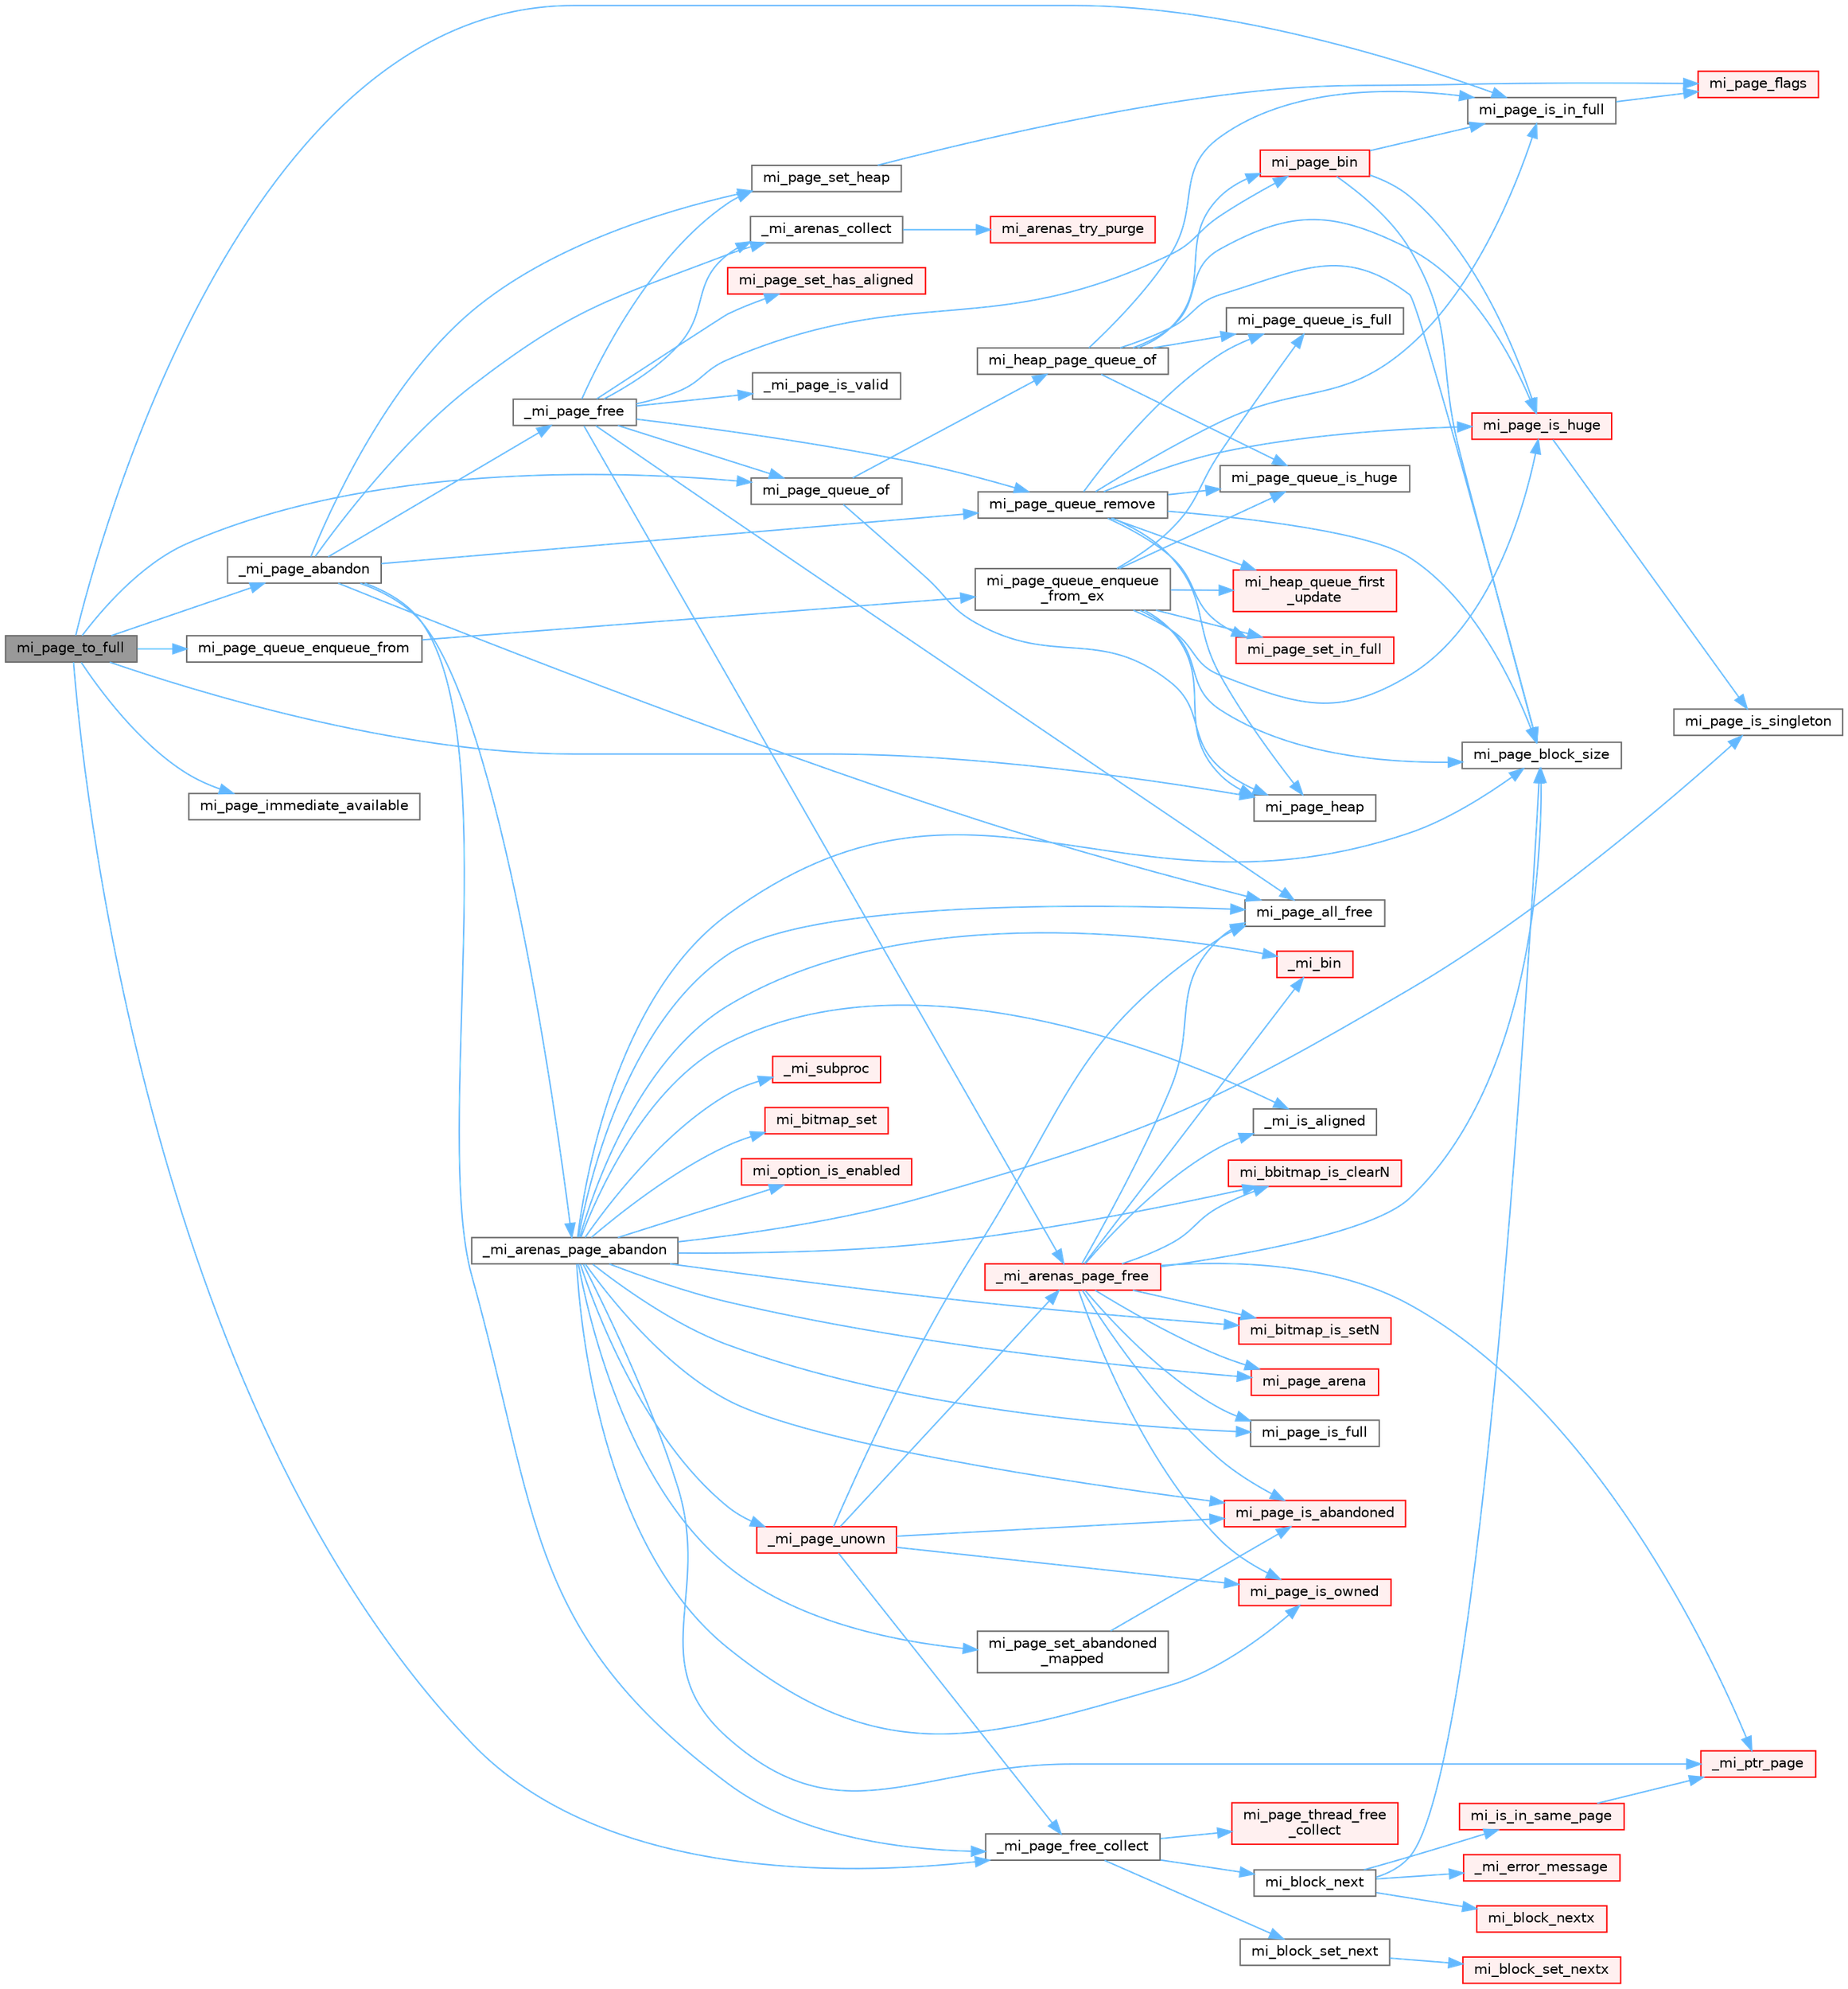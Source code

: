 digraph "mi_page_to_full"
{
 // LATEX_PDF_SIZE
  bgcolor="transparent";
  edge [fontname=Helvetica,fontsize=10,labelfontname=Helvetica,labelfontsize=10];
  node [fontname=Helvetica,fontsize=10,shape=box,height=0.2,width=0.4];
  rankdir="LR";
  Node1 [id="Node000001",label="mi_page_to_full",height=0.2,width=0.4,color="gray40", fillcolor="grey60", style="filled", fontcolor="black",tooltip=" "];
  Node1 -> Node2 [id="edge1_Node000001_Node000002",color="steelblue1",style="solid",tooltip=" "];
  Node2 [id="Node000002",label="_mi_page_abandon",height=0.2,width=0.4,color="grey40", fillcolor="white", style="filled",URL="$page_8c.html#a5659ebbee47f26d3a49e03e0c5f2da79",tooltip=" "];
  Node2 -> Node3 [id="edge2_Node000002_Node000003",color="steelblue1",style="solid",tooltip=" "];
  Node3 [id="Node000003",label="_mi_arenas_collect",height=0.2,width=0.4,color="grey40", fillcolor="white", style="filled",URL="$arena_8c.html#a6f7e5b0577ff900eb89e76701c43672f",tooltip=" "];
  Node3 -> Node4 [id="edge3_Node000003_Node000004",color="steelblue1",style="solid",tooltip=" "];
  Node4 [id="Node000004",label="mi_arenas_try_purge",height=0.2,width=0.4,color="red", fillcolor="#FFF0F0", style="filled",URL="$arena_8c.html#ac997f1c19808513c9d007b6d1877a349",tooltip=" "];
  Node2 -> Node131 [id="edge4_Node000002_Node000131",color="steelblue1",style="solid",tooltip=" "];
  Node131 [id="Node000131",label="_mi_arenas_page_abandon",height=0.2,width=0.4,color="grey40", fillcolor="white", style="filled",URL="$arena_8c.html#a94794f8316131a0e247752751f30a059",tooltip=" "];
  Node131 -> Node132 [id="edge5_Node000131_Node000132",color="steelblue1",style="solid",tooltip=" "];
  Node132 [id="Node000132",label="_mi_bin",height=0.2,width=0.4,color="red", fillcolor="#FFF0F0", style="filled",URL="$page-queue_8c.html#a0d92abe27db4a21968468b2fe73473d6",tooltip=" "];
  Node131 -> Node138 [id="edge6_Node000131_Node000138",color="steelblue1",style="solid",tooltip=" "];
  Node138 [id="Node000138",label="_mi_is_aligned",height=0.2,width=0.4,color="grey40", fillcolor="white", style="filled",URL="$_e_a_s_t_l_2packages_2mimalloc_2include_2mimalloc_2internal_8h.html#ad446ae4d82cbdbd78dfbe46fa2330555",tooltip=" "];
  Node131 -> Node139 [id="edge7_Node000131_Node000139",color="steelblue1",style="solid",tooltip=" "];
  Node139 [id="Node000139",label="_mi_page_unown",height=0.2,width=0.4,color="red", fillcolor="#FFF0F0", style="filled",URL="$_e_a_s_t_l_2packages_2mimalloc_2include_2mimalloc_2internal_8h.html#a1351f59781e73d02e91036f559314c8b",tooltip=" "];
  Node139 -> Node140 [id="edge8_Node000139_Node000140",color="steelblue1",style="solid",tooltip=" "];
  Node140 [id="Node000140",label="_mi_arenas_page_free",height=0.2,width=0.4,color="red", fillcolor="#FFF0F0", style="filled",URL="$arena_8c.html#a5c704481ee56f6588f680987f4359d45",tooltip=" "];
  Node140 -> Node132 [id="edge9_Node000140_Node000132",color="steelblue1",style="solid",tooltip=" "];
  Node140 -> Node138 [id="edge10_Node000140_Node000138",color="steelblue1",style="solid",tooltip=" "];
  Node140 -> Node209 [id="edge11_Node000140_Node000209",color="steelblue1",style="solid",tooltip=" "];
  Node209 [id="Node000209",label="_mi_ptr_page",height=0.2,width=0.4,color="red", fillcolor="#FFF0F0", style="filled",URL="$_e_a_s_t_l_2packages_2mimalloc_2include_2mimalloc_2internal_8h.html#acd84a462a2045538d19ecc56e6cc29f6",tooltip=" "];
  Node140 -> Node84 [id="edge12_Node000140_Node000084",color="steelblue1",style="solid",tooltip=" "];
  Node84 [id="Node000084",label="mi_bbitmap_is_clearN",height=0.2,width=0.4,color="red", fillcolor="#FFF0F0", style="filled",URL="$bitmap_8h.html#a5424318442a5d1f904eab0d157bc777e",tooltip=" "];
  Node140 -> Node215 [id="edge13_Node000140_Node000215",color="steelblue1",style="solid",tooltip=" "];
  Node215 [id="Node000215",label="mi_bitmap_is_setN",height=0.2,width=0.4,color="red", fillcolor="#FFF0F0", style="filled",URL="$bitmap_8h.html#a1198ba479412d3f0fa55b87e40397dfa",tooltip=" "];
  Node140 -> Node216 [id="edge14_Node000140_Node000216",color="steelblue1",style="solid",tooltip=" "];
  Node216 [id="Node000216",label="mi_page_all_free",height=0.2,width=0.4,color="grey40", fillcolor="white", style="filled",URL="$_e_a_s_t_l_2packages_2mimalloc_2include_2mimalloc_2internal_8h.html#adfd6d23350810ca36986ffbc5459c93d",tooltip=" "];
  Node140 -> Node217 [id="edge15_Node000140_Node000217",color="steelblue1",style="solid",tooltip=" "];
  Node217 [id="Node000217",label="mi_page_arena",height=0.2,width=0.4,color="red", fillcolor="#FFF0F0", style="filled",URL="$arena_8c.html#a18190a2dcb35d47a19eb0cd06e7bf754",tooltip=" "];
  Node140 -> Node176 [id="edge16_Node000140_Node000176",color="steelblue1",style="solid",tooltip=" "];
  Node176 [id="Node000176",label="mi_page_block_size",height=0.2,width=0.4,color="grey40", fillcolor="white", style="filled",URL="$_e_a_s_t_l_2packages_2mimalloc_2include_2mimalloc_2internal_8h.html#a6134893990c1f09da2b40092ceecc780",tooltip=" "];
  Node140 -> Node220 [id="edge17_Node000140_Node000220",color="steelblue1",style="solid",tooltip=" "];
  Node220 [id="Node000220",label="mi_page_is_abandoned",height=0.2,width=0.4,color="red", fillcolor="#FFF0F0", style="filled",URL="$_e_a_s_t_l_2packages_2mimalloc_2include_2mimalloc_2internal_8h.html#aa75f964d916bd58a37861b88491c51fb",tooltip=" "];
  Node140 -> Node223 [id="edge18_Node000140_Node000223",color="steelblue1",style="solid",tooltip=" "];
  Node223 [id="Node000223",label="mi_page_is_full",height=0.2,width=0.4,color="grey40", fillcolor="white", style="filled",URL="$_e_a_s_t_l_2packages_2mimalloc_2include_2mimalloc_2internal_8h.html#a36f23c498e9d9d6eede31eb1738754ec",tooltip=" "];
  Node140 -> Node224 [id="edge19_Node000140_Node000224",color="steelblue1",style="solid",tooltip=" "];
  Node224 [id="Node000224",label="mi_page_is_owned",height=0.2,width=0.4,color="red", fillcolor="#FFF0F0", style="filled",URL="$_e_a_s_t_l_2packages_2mimalloc_2include_2mimalloc_2internal_8h.html#af56ec67c6f794de0f36d59a6390ab4c7",tooltip=" "];
  Node139 -> Node260 [id="edge20_Node000139_Node000260",color="steelblue1",style="solid",tooltip=" "];
  Node260 [id="Node000260",label="_mi_page_free_collect",height=0.2,width=0.4,color="grey40", fillcolor="white", style="filled",URL="$page_8c.html#ae2b78e1e45e4ac3db8102e9d333d2972",tooltip=" "];
  Node260 -> Node261 [id="edge21_Node000260_Node000261",color="steelblue1",style="solid",tooltip=" "];
  Node261 [id="Node000261",label="mi_block_next",height=0.2,width=0.4,color="grey40", fillcolor="white", style="filled",URL="$_e_a_s_t_l_2packages_2mimalloc_2include_2mimalloc_2internal_8h.html#aaa5daf3a8b3db89666b6861cbb1e2f96",tooltip=" "];
  Node261 -> Node142 [id="edge22_Node000261_Node000142",color="steelblue1",style="solid",tooltip=" "];
  Node142 [id="Node000142",label="_mi_error_message",height=0.2,width=0.4,color="red", fillcolor="#FFF0F0", style="filled",URL="$options_8c.html#a2bebc073bcaac71658e57bb260c2e426",tooltip=" "];
  Node261 -> Node262 [id="edge23_Node000261_Node000262",color="steelblue1",style="solid",tooltip=" "];
  Node262 [id="Node000262",label="mi_block_nextx",height=0.2,width=0.4,color="red", fillcolor="#FFF0F0", style="filled",URL="$_e_a_s_t_l_2packages_2mimalloc_2include_2mimalloc_2internal_8h.html#a0887e65e0c4cafb80c0851bb81602a42",tooltip=" "];
  Node261 -> Node265 [id="edge24_Node000261_Node000265",color="steelblue1",style="solid",tooltip=" "];
  Node265 [id="Node000265",label="mi_is_in_same_page",height=0.2,width=0.4,color="red", fillcolor="#FFF0F0", style="filled",URL="$_e_a_s_t_l_2packages_2mimalloc_2include_2mimalloc_2internal_8h.html#a31ad3a70b52caeb52b6babacd5a97894",tooltip=" "];
  Node265 -> Node209 [id="edge25_Node000265_Node000209",color="steelblue1",style="solid",tooltip=" "];
  Node261 -> Node176 [id="edge26_Node000261_Node000176",color="steelblue1",style="solid",tooltip=" "];
  Node260 -> Node267 [id="edge27_Node000260_Node000267",color="steelblue1",style="solid",tooltip=" "];
  Node267 [id="Node000267",label="mi_block_set_next",height=0.2,width=0.4,color="grey40", fillcolor="white", style="filled",URL="$_e_a_s_t_l_2packages_2mimalloc_2include_2mimalloc_2internal_8h.html#ac7b440a922454c163ed1139aac9b946d",tooltip=" "];
  Node267 -> Node268 [id="edge28_Node000267_Node000268",color="steelblue1",style="solid",tooltip=" "];
  Node268 [id="Node000268",label="mi_block_set_nextx",height=0.2,width=0.4,color="red", fillcolor="#FFF0F0", style="filled",URL="$_e_a_s_t_l_2packages_2mimalloc_2include_2mimalloc_2internal_8h.html#af5fbdb6f591a95ed806576e4edd908d3",tooltip=" "];
  Node260 -> Node271 [id="edge29_Node000260_Node000271",color="steelblue1",style="solid",tooltip=" "];
  Node271 [id="Node000271",label="mi_page_thread_free\l_collect",height=0.2,width=0.4,color="red", fillcolor="#FFF0F0", style="filled",URL="$page_8c.html#a295cb69a2c761ab5f15f2defe7fb31fe",tooltip=" "];
  Node139 -> Node216 [id="edge30_Node000139_Node000216",color="steelblue1",style="solid",tooltip=" "];
  Node139 -> Node220 [id="edge31_Node000139_Node000220",color="steelblue1",style="solid",tooltip=" "];
  Node139 -> Node224 [id="edge32_Node000139_Node000224",color="steelblue1",style="solid",tooltip=" "];
  Node131 -> Node209 [id="edge33_Node000131_Node000209",color="steelblue1",style="solid",tooltip=" "];
  Node131 -> Node227 [id="edge34_Node000131_Node000227",color="steelblue1",style="solid",tooltip=" "];
  Node227 [id="Node000227",label="_mi_subproc",height=0.2,width=0.4,color="red", fillcolor="#FFF0F0", style="filled",URL="$_e_a_s_t_l_2packages_2mimalloc_2src_2init_8c.html#ad7ba0b811f08490a3e64e9a7b3a03486",tooltip=" "];
  Node131 -> Node84 [id="edge35_Node000131_Node000084",color="steelblue1",style="solid",tooltip=" "];
  Node131 -> Node215 [id="edge36_Node000131_Node000215",color="steelblue1",style="solid",tooltip=" "];
  Node131 -> Node275 [id="edge37_Node000131_Node000275",color="steelblue1",style="solid",tooltip=" "];
  Node275 [id="Node000275",label="mi_bitmap_set",height=0.2,width=0.4,color="red", fillcolor="#FFF0F0", style="filled",URL="$bitmap_8c.html#a929cc4a78e5271092ab20f25c10ba956",tooltip=" "];
  Node131 -> Node24 [id="edge38_Node000131_Node000024",color="steelblue1",style="solid",tooltip=" "];
  Node24 [id="Node000024",label="mi_option_is_enabled",height=0.2,width=0.4,color="red", fillcolor="#FFF0F0", style="filled",URL="$group__options.html#ga459ad98f18b3fc9275474807fe0ca188",tooltip=" "];
  Node131 -> Node216 [id="edge39_Node000131_Node000216",color="steelblue1",style="solid",tooltip=" "];
  Node131 -> Node217 [id="edge40_Node000131_Node000217",color="steelblue1",style="solid",tooltip=" "];
  Node131 -> Node176 [id="edge41_Node000131_Node000176",color="steelblue1",style="solid",tooltip=" "];
  Node131 -> Node220 [id="edge42_Node000131_Node000220",color="steelblue1",style="solid",tooltip=" "];
  Node131 -> Node223 [id="edge43_Node000131_Node000223",color="steelblue1",style="solid",tooltip=" "];
  Node131 -> Node224 [id="edge44_Node000131_Node000224",color="steelblue1",style="solid",tooltip=" "];
  Node131 -> Node276 [id="edge45_Node000131_Node000276",color="steelblue1",style="solid",tooltip=" "];
  Node276 [id="Node000276",label="mi_page_is_singleton",height=0.2,width=0.4,color="grey40", fillcolor="white", style="filled",URL="$_e_a_s_t_l_2packages_2mimalloc_2include_2mimalloc_2internal_8h.html#a1b94ed5207a90334cdecba2006d91038",tooltip=" "];
  Node131 -> Node277 [id="edge46_Node000131_Node000277",color="steelblue1",style="solid",tooltip=" "];
  Node277 [id="Node000277",label="mi_page_set_abandoned\l_mapped",height=0.2,width=0.4,color="grey40", fillcolor="white", style="filled",URL="$_e_a_s_t_l_2packages_2mimalloc_2include_2mimalloc_2internal_8h.html#a62f0e054f43871e03c976a24933df763",tooltip=" "];
  Node277 -> Node220 [id="edge47_Node000277_Node000220",color="steelblue1",style="solid",tooltip=" "];
  Node2 -> Node278 [id="edge48_Node000002_Node000278",color="steelblue1",style="solid",tooltip=" "];
  Node278 [id="Node000278",label="_mi_page_free",height=0.2,width=0.4,color="grey40", fillcolor="white", style="filled",URL="$page_8c.html#a1c5c78a8becee842d5b9444a2ee67a3b",tooltip=" "];
  Node278 -> Node3 [id="edge49_Node000278_Node000003",color="steelblue1",style="solid",tooltip=" "];
  Node278 -> Node140 [id="edge50_Node000278_Node000140",color="steelblue1",style="solid",tooltip=" "];
  Node278 -> Node279 [id="edge51_Node000278_Node000279",color="steelblue1",style="solid",tooltip=" "];
  Node279 [id="Node000279",label="_mi_page_is_valid",height=0.2,width=0.4,color="grey40", fillcolor="white", style="filled",URL="$_e_a_s_t_l_2packages_2mimalloc_2include_2mimalloc_2internal_8h.html#af1d572618734511626662f9f7befb8e9",tooltip=" "];
  Node278 -> Node216 [id="edge52_Node000278_Node000216",color="steelblue1",style="solid",tooltip=" "];
  Node278 -> Node280 [id="edge53_Node000278_Node000280",color="steelblue1",style="solid",tooltip=" "];
  Node280 [id="Node000280",label="mi_page_bin",height=0.2,width=0.4,color="red", fillcolor="#FFF0F0", style="filled",URL="$page-queue_8c.html#a9ffcf338faf74ed684dc0859345b4d6e",tooltip=" "];
  Node280 -> Node176 [id="edge54_Node000280_Node000176",color="steelblue1",style="solid",tooltip=" "];
  Node280 -> Node281 [id="edge55_Node000280_Node000281",color="steelblue1",style="solid",tooltip=" "];
  Node281 [id="Node000281",label="mi_page_is_huge",height=0.2,width=0.4,color="red", fillcolor="#FFF0F0", style="filled",URL="$_e_a_s_t_l_2packages_2mimalloc_2include_2mimalloc_2internal_8h.html#aebe1b18846bd3fc16de5b52cd2250bec",tooltip=" "];
  Node281 -> Node276 [id="edge56_Node000281_Node000276",color="steelblue1",style="solid",tooltip=" "];
  Node280 -> Node282 [id="edge57_Node000280_Node000282",color="steelblue1",style="solid",tooltip=" "];
  Node282 [id="Node000282",label="mi_page_is_in_full",height=0.2,width=0.4,color="grey40", fillcolor="white", style="filled",URL="$_e_a_s_t_l_2packages_2mimalloc_2include_2mimalloc_2internal_8h.html#a250f4d0710309fb1cff782cd06644842",tooltip=" "];
  Node282 -> Node283 [id="edge58_Node000282_Node000283",color="steelblue1",style="solid",tooltip=" "];
  Node283 [id="Node000283",label="mi_page_flags",height=0.2,width=0.4,color="red", fillcolor="#FFF0F0", style="filled",URL="$_e_a_s_t_l_2packages_2mimalloc_2include_2mimalloc_2internal_8h.html#a3d26e50ecf7ae2045d2a6dc69c3c30c8",tooltip=" "];
  Node278 -> Node284 [id="edge59_Node000278_Node000284",color="steelblue1",style="solid",tooltip=" "];
  Node284 [id="Node000284",label="mi_page_queue_of",height=0.2,width=0.4,color="grey40", fillcolor="white", style="filled",URL="$page-queue_8c.html#a59942bb22e34833289b85a5c70d81f97",tooltip=" "];
  Node284 -> Node285 [id="edge60_Node000284_Node000285",color="steelblue1",style="solid",tooltip=" "];
  Node285 [id="Node000285",label="mi_heap_page_queue_of",height=0.2,width=0.4,color="grey40", fillcolor="white", style="filled",URL="$page-queue_8c.html#aa50524f852ac833fcf366b583c9ebfaa",tooltip=" "];
  Node285 -> Node280 [id="edge61_Node000285_Node000280",color="steelblue1",style="solid",tooltip=" "];
  Node285 -> Node176 [id="edge62_Node000285_Node000176",color="steelblue1",style="solid",tooltip=" "];
  Node285 -> Node281 [id="edge63_Node000285_Node000281",color="steelblue1",style="solid",tooltip=" "];
  Node285 -> Node282 [id="edge64_Node000285_Node000282",color="steelblue1",style="solid",tooltip=" "];
  Node285 -> Node286 [id="edge65_Node000285_Node000286",color="steelblue1",style="solid",tooltip=" "];
  Node286 [id="Node000286",label="mi_page_queue_is_full",height=0.2,width=0.4,color="grey40", fillcolor="white", style="filled",URL="$page-queue_8c.html#a3529cdf6a99d843e38810b5d241982ba",tooltip=" "];
  Node285 -> Node287 [id="edge66_Node000285_Node000287",color="steelblue1",style="solid",tooltip=" "];
  Node287 [id="Node000287",label="mi_page_queue_is_huge",height=0.2,width=0.4,color="grey40", fillcolor="white", style="filled",URL="$page-queue_8c.html#a06408445b78873dce28c5c6e29be9153",tooltip=" "];
  Node284 -> Node288 [id="edge67_Node000284_Node000288",color="steelblue1",style="solid",tooltip=" "];
  Node288 [id="Node000288",label="mi_page_heap",height=0.2,width=0.4,color="grey40", fillcolor="white", style="filled",URL="$_e_a_s_t_l_2packages_2mimalloc_2include_2mimalloc_2internal_8h.html#a35ba87308ac94f73791017e50d3ab4c7",tooltip=" "];
  Node278 -> Node289 [id="edge68_Node000278_Node000289",color="steelblue1",style="solid",tooltip=" "];
  Node289 [id="Node000289",label="mi_page_queue_remove",height=0.2,width=0.4,color="grey40", fillcolor="white", style="filled",URL="$page-queue_8c.html#a01485cfc5cb05536f09df6d4d386fd28",tooltip=" "];
  Node289 -> Node290 [id="edge69_Node000289_Node000290",color="steelblue1",style="solid",tooltip=" "];
  Node290 [id="Node000290",label="mi_heap_queue_first\l_update",height=0.2,width=0.4,color="red", fillcolor="#FFF0F0", style="filled",URL="$page-queue_8c.html#a490c11a0d3839b4803aa2a8289ca245d",tooltip=" "];
  Node289 -> Node176 [id="edge70_Node000289_Node000176",color="steelblue1",style="solid",tooltip=" "];
  Node289 -> Node288 [id="edge71_Node000289_Node000288",color="steelblue1",style="solid",tooltip=" "];
  Node289 -> Node281 [id="edge72_Node000289_Node000281",color="steelblue1",style="solid",tooltip=" "];
  Node289 -> Node282 [id="edge73_Node000289_Node000282",color="steelblue1",style="solid",tooltip=" "];
  Node289 -> Node286 [id="edge74_Node000289_Node000286",color="steelblue1",style="solid",tooltip=" "];
  Node289 -> Node287 [id="edge75_Node000289_Node000287",color="steelblue1",style="solid",tooltip=" "];
  Node289 -> Node291 [id="edge76_Node000289_Node000291",color="steelblue1",style="solid",tooltip=" "];
  Node291 [id="Node000291",label="mi_page_set_in_full",height=0.2,width=0.4,color="red", fillcolor="#FFF0F0", style="filled",URL="$_e_a_s_t_l_2packages_2mimalloc_2include_2mimalloc_2internal_8h.html#a4b587eab21fd150918b1c57244c17d27",tooltip=" "];
  Node278 -> Node293 [id="edge77_Node000278_Node000293",color="steelblue1",style="solid",tooltip=" "];
  Node293 [id="Node000293",label="mi_page_set_has_aligned",height=0.2,width=0.4,color="red", fillcolor="#FFF0F0", style="filled",URL="$_e_a_s_t_l_2packages_2mimalloc_2include_2mimalloc_2internal_8h.html#a41000a967469e2e727f5f8670c8d37e1",tooltip=" "];
  Node278 -> Node294 [id="edge78_Node000278_Node000294",color="steelblue1",style="solid",tooltip=" "];
  Node294 [id="Node000294",label="mi_page_set_heap",height=0.2,width=0.4,color="grey40", fillcolor="white", style="filled",URL="$_e_a_s_t_l_2packages_2mimalloc_2include_2mimalloc_2internal_8h.html#a4f0664d2a3d9c81776a0f90311aef474",tooltip=" "];
  Node294 -> Node283 [id="edge79_Node000294_Node000283",color="steelblue1",style="solid",tooltip=" "];
  Node2 -> Node260 [id="edge80_Node000002_Node000260",color="steelblue1",style="solid",tooltip=" "];
  Node2 -> Node216 [id="edge81_Node000002_Node000216",color="steelblue1",style="solid",tooltip=" "];
  Node2 -> Node289 [id="edge82_Node000002_Node000289",color="steelblue1",style="solid",tooltip=" "];
  Node2 -> Node294 [id="edge83_Node000002_Node000294",color="steelblue1",style="solid",tooltip=" "];
  Node1 -> Node260 [id="edge84_Node000001_Node000260",color="steelblue1",style="solid",tooltip=" "];
  Node1 -> Node288 [id="edge85_Node000001_Node000288",color="steelblue1",style="solid",tooltip=" "];
  Node1 -> Node295 [id="edge86_Node000001_Node000295",color="steelblue1",style="solid",tooltip=" "];
  Node295 [id="Node000295",label="mi_page_immediate_available",height=0.2,width=0.4,color="grey40", fillcolor="white", style="filled",URL="$_e_a_s_t_l_2packages_2mimalloc_2include_2mimalloc_2internal_8h.html#a87596f606325115ec4f43046dfd3d64a",tooltip=" "];
  Node1 -> Node282 [id="edge87_Node000001_Node000282",color="steelblue1",style="solid",tooltip=" "];
  Node1 -> Node296 [id="edge88_Node000001_Node000296",color="steelblue1",style="solid",tooltip=" "];
  Node296 [id="Node000296",label="mi_page_queue_enqueue_from",height=0.2,width=0.4,color="grey40", fillcolor="white", style="filled",URL="$page-queue_8c.html#a78d4c34f8649f1bf65a3719e8861e32f",tooltip=" "];
  Node296 -> Node297 [id="edge89_Node000296_Node000297",color="steelblue1",style="solid",tooltip=" "];
  Node297 [id="Node000297",label="mi_page_queue_enqueue\l_from_ex",height=0.2,width=0.4,color="grey40", fillcolor="white", style="filled",URL="$page-queue_8c.html#ae8a9a07f17a46b92a01a0017ac7b9a60",tooltip=" "];
  Node297 -> Node290 [id="edge90_Node000297_Node000290",color="steelblue1",style="solid",tooltip=" "];
  Node297 -> Node176 [id="edge91_Node000297_Node000176",color="steelblue1",style="solid",tooltip=" "];
  Node297 -> Node288 [id="edge92_Node000297_Node000288",color="steelblue1",style="solid",tooltip=" "];
  Node297 -> Node281 [id="edge93_Node000297_Node000281",color="steelblue1",style="solid",tooltip=" "];
  Node297 -> Node286 [id="edge94_Node000297_Node000286",color="steelblue1",style="solid",tooltip=" "];
  Node297 -> Node287 [id="edge95_Node000297_Node000287",color="steelblue1",style="solid",tooltip=" "];
  Node297 -> Node291 [id="edge96_Node000297_Node000291",color="steelblue1",style="solid",tooltip=" "];
  Node1 -> Node284 [id="edge97_Node000001_Node000284",color="steelblue1",style="solid",tooltip=" "];
}
